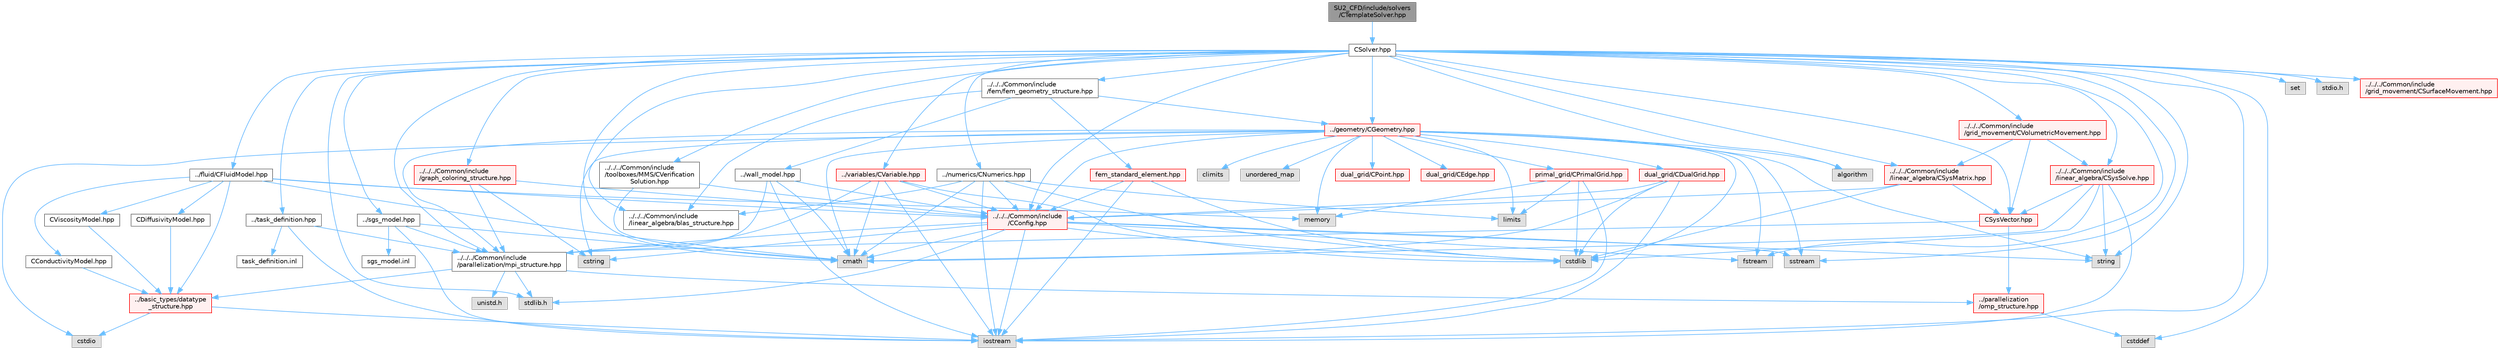 digraph "SU2_CFD/include/solvers/CTemplateSolver.hpp"
{
 // LATEX_PDF_SIZE
  bgcolor="transparent";
  edge [fontname=Helvetica,fontsize=10,labelfontname=Helvetica,labelfontsize=10];
  node [fontname=Helvetica,fontsize=10,shape=box,height=0.2,width=0.4];
  Node1 [id="Node000001",label="SU2_CFD/include/solvers\l/CTemplateSolver.hpp",height=0.2,width=0.4,color="gray40", fillcolor="grey60", style="filled", fontcolor="black",tooltip="Headers of the CTemplateSolver class."];
  Node1 -> Node2 [id="edge1_Node000001_Node000002",color="steelblue1",style="solid",tooltip=" "];
  Node2 [id="Node000002",label="CSolver.hpp",height=0.2,width=0.4,color="grey40", fillcolor="white", style="filled",URL="$CSolver_8hpp.html",tooltip="Headers of the CSolver class which is inherited by all of the other solvers."];
  Node2 -> Node3 [id="edge2_Node000002_Node000003",color="steelblue1",style="solid",tooltip=" "];
  Node3 [id="Node000003",label="../../../Common/include\l/parallelization/mpi_structure.hpp",height=0.2,width=0.4,color="grey40", fillcolor="white", style="filled",URL="$mpi__structure_8hpp.html",tooltip="Headers of the mpi interface for generalized datatypes. The subroutines and functions are in the mpi_..."];
  Node3 -> Node4 [id="edge3_Node000003_Node000004",color="steelblue1",style="solid",tooltip=" "];
  Node4 [id="Node000004",label="stdlib.h",height=0.2,width=0.4,color="grey60", fillcolor="#E0E0E0", style="filled",tooltip=" "];
  Node3 -> Node5 [id="edge4_Node000003_Node000005",color="steelblue1",style="solid",tooltip=" "];
  Node5 [id="Node000005",label="../basic_types/datatype\l_structure.hpp",height=0.2,width=0.4,color="red", fillcolor="#FFF0F0", style="filled",URL="$datatype__structure_8hpp.html",tooltip="Headers for generalized datatypes, defines an interface for AD types."];
  Node5 -> Node6 [id="edge5_Node000005_Node000006",color="steelblue1",style="solid",tooltip=" "];
  Node6 [id="Node000006",label="iostream",height=0.2,width=0.4,color="grey60", fillcolor="#E0E0E0", style="filled",tooltip=" "];
  Node5 -> Node8 [id="edge6_Node000005_Node000008",color="steelblue1",style="solid",tooltip=" "];
  Node8 [id="Node000008",label="cstdio",height=0.2,width=0.4,color="grey60", fillcolor="#E0E0E0", style="filled",tooltip=" "];
  Node3 -> Node15 [id="edge7_Node000003_Node000015",color="steelblue1",style="solid",tooltip=" "];
  Node15 [id="Node000015",label="unistd.h",height=0.2,width=0.4,color="grey60", fillcolor="#E0E0E0", style="filled",tooltip=" "];
  Node3 -> Node12 [id="edge8_Node000003_Node000012",color="steelblue1",style="solid",tooltip=" "];
  Node12 [id="Node000012",label="../parallelization\l/omp_structure.hpp",height=0.2,width=0.4,color="red", fillcolor="#FFF0F0", style="filled",URL="$omp__structure_8hpp.html",tooltip="OpenMP interface header, provides compatibility functions if the code is built without OpenMP support..."];
  Node12 -> Node13 [id="edge9_Node000012_Node000013",color="steelblue1",style="solid",tooltip=" "];
  Node13 [id="Node000013",label="cstddef",height=0.2,width=0.4,color="grey60", fillcolor="#E0E0E0", style="filled",tooltip=" "];
  Node2 -> Node16 [id="edge10_Node000002_Node000016",color="steelblue1",style="solid",tooltip=" "];
  Node16 [id="Node000016",label="cmath",height=0.2,width=0.4,color="grey60", fillcolor="#E0E0E0", style="filled",tooltip=" "];
  Node2 -> Node13 [id="edge11_Node000002_Node000013",color="steelblue1",style="solid",tooltip=" "];
  Node2 -> Node17 [id="edge12_Node000002_Node000017",color="steelblue1",style="solid",tooltip=" "];
  Node17 [id="Node000017",label="string",height=0.2,width=0.4,color="grey60", fillcolor="#E0E0E0", style="filled",tooltip=" "];
  Node2 -> Node18 [id="edge13_Node000002_Node000018",color="steelblue1",style="solid",tooltip=" "];
  Node18 [id="Node000018",label="fstream",height=0.2,width=0.4,color="grey60", fillcolor="#E0E0E0", style="filled",tooltip=" "];
  Node2 -> Node19 [id="edge14_Node000002_Node000019",color="steelblue1",style="solid",tooltip=" "];
  Node19 [id="Node000019",label="sstream",height=0.2,width=0.4,color="grey60", fillcolor="#E0E0E0", style="filled",tooltip=" "];
  Node2 -> Node20 [id="edge15_Node000002_Node000020",color="steelblue1",style="solid",tooltip=" "];
  Node20 [id="Node000020",label="algorithm",height=0.2,width=0.4,color="grey60", fillcolor="#E0E0E0", style="filled",tooltip=" "];
  Node2 -> Node6 [id="edge16_Node000002_Node000006",color="steelblue1",style="solid",tooltip=" "];
  Node2 -> Node21 [id="edge17_Node000002_Node000021",color="steelblue1",style="solid",tooltip=" "];
  Node21 [id="Node000021",label="set",height=0.2,width=0.4,color="grey60", fillcolor="#E0E0E0", style="filled",tooltip=" "];
  Node2 -> Node4 [id="edge18_Node000002_Node000004",color="steelblue1",style="solid",tooltip=" "];
  Node2 -> Node22 [id="edge19_Node000002_Node000022",color="steelblue1",style="solid",tooltip=" "];
  Node22 [id="Node000022",label="stdio.h",height=0.2,width=0.4,color="grey60", fillcolor="#E0E0E0", style="filled",tooltip=" "];
  Node2 -> Node23 [id="edge20_Node000002_Node000023",color="steelblue1",style="solid",tooltip=" "];
  Node23 [id="Node000023",label="../fluid/CFluidModel.hpp",height=0.2,width=0.4,color="grey40", fillcolor="white", style="filled",URL="$CFluidModel_8hpp.html",tooltip="Defines the main fluid model class for thermophysical properties."];
  Node23 -> Node16 [id="edge21_Node000023_Node000016",color="steelblue1",style="solid",tooltip=" "];
  Node23 -> Node24 [id="edge22_Node000023_Node000024",color="steelblue1",style="solid",tooltip=" "];
  Node24 [id="Node000024",label="memory",height=0.2,width=0.4,color="grey60", fillcolor="#E0E0E0", style="filled",tooltip=" "];
  Node23 -> Node25 [id="edge23_Node000023_Node000025",color="steelblue1",style="solid",tooltip=" "];
  Node25 [id="Node000025",label="../../../Common/include\l/CConfig.hpp",height=0.2,width=0.4,color="red", fillcolor="#FFF0F0", style="filled",URL="$CConfig_8hpp.html",tooltip="All the information about the definition of the physical problem. The subroutines and functions are i..."];
  Node25 -> Node3 [id="edge24_Node000025_Node000003",color="steelblue1",style="solid",tooltip=" "];
  Node25 -> Node6 [id="edge25_Node000025_Node000006",color="steelblue1",style="solid",tooltip=" "];
  Node25 -> Node26 [id="edge26_Node000025_Node000026",color="steelblue1",style="solid",tooltip=" "];
  Node26 [id="Node000026",label="cstdlib",height=0.2,width=0.4,color="grey60", fillcolor="#E0E0E0", style="filled",tooltip=" "];
  Node25 -> Node18 [id="edge27_Node000025_Node000018",color="steelblue1",style="solid",tooltip=" "];
  Node25 -> Node19 [id="edge28_Node000025_Node000019",color="steelblue1",style="solid",tooltip=" "];
  Node25 -> Node17 [id="edge29_Node000025_Node000017",color="steelblue1",style="solid",tooltip=" "];
  Node25 -> Node27 [id="edge30_Node000025_Node000027",color="steelblue1",style="solid",tooltip=" "];
  Node27 [id="Node000027",label="cstring",height=0.2,width=0.4,color="grey60", fillcolor="#E0E0E0", style="filled",tooltip=" "];
  Node25 -> Node4 [id="edge31_Node000025_Node000004",color="steelblue1",style="solid",tooltip=" "];
  Node25 -> Node16 [id="edge32_Node000025_Node000016",color="steelblue1",style="solid",tooltip=" "];
  Node23 -> Node5 [id="edge33_Node000023_Node000005",color="steelblue1",style="solid",tooltip=" "];
  Node23 -> Node44 [id="edge34_Node000023_Node000044",color="steelblue1",style="solid",tooltip=" "];
  Node44 [id="Node000044",label="CConductivityModel.hpp",height=0.2,width=0.4,color="grey40", fillcolor="white", style="filled",URL="$CConductivityModel_8hpp.html",tooltip="Defines an interface class for thermal conductivity models."];
  Node44 -> Node5 [id="edge35_Node000044_Node000005",color="steelblue1",style="solid",tooltip=" "];
  Node23 -> Node45 [id="edge36_Node000023_Node000045",color="steelblue1",style="solid",tooltip=" "];
  Node45 [id="Node000045",label="CViscosityModel.hpp",height=0.2,width=0.4,color="grey40", fillcolor="white", style="filled",URL="$CViscosityModel_8hpp.html",tooltip="Interface class for defining laminar viscosity models."];
  Node45 -> Node5 [id="edge37_Node000045_Node000005",color="steelblue1",style="solid",tooltip=" "];
  Node23 -> Node46 [id="edge38_Node000023_Node000046",color="steelblue1",style="solid",tooltip=" "];
  Node46 [id="Node000046",label="CDiffusivityModel.hpp",height=0.2,width=0.4,color="grey40", fillcolor="white", style="filled",URL="$CDiffusivityModel_8hpp.html",tooltip="Interface class for defining mass diffusivity models."];
  Node46 -> Node5 [id="edge39_Node000046_Node000005",color="steelblue1",style="solid",tooltip=" "];
  Node2 -> Node47 [id="edge40_Node000002_Node000047",color="steelblue1",style="solid",tooltip=" "];
  Node47 [id="Node000047",label="../task_definition.hpp",height=0.2,width=0.4,color="grey40", fillcolor="white", style="filled",URL="$task__definition_8hpp.html",tooltip="Header of the task definition class for the SU2 solvers."];
  Node47 -> Node3 [id="edge41_Node000047_Node000003",color="steelblue1",style="solid",tooltip=" "];
  Node47 -> Node6 [id="edge42_Node000047_Node000006",color="steelblue1",style="solid",tooltip=" "];
  Node47 -> Node48 [id="edge43_Node000047_Node000048",color="steelblue1",style="solid",tooltip=" "];
  Node48 [id="Node000048",label="task_definition.inl",height=0.2,width=0.4,color="grey40", fillcolor="white", style="filled",URL="$task__definition_8inl.html",tooltip="In-Line subroutines of the task_definition.hpp file."];
  Node2 -> Node49 [id="edge44_Node000002_Node000049",color="steelblue1",style="solid",tooltip=" "];
  Node49 [id="Node000049",label="../numerics/CNumerics.hpp",height=0.2,width=0.4,color="grey40", fillcolor="white", style="filled",URL="$CNumerics_8hpp.html",tooltip="Declaration of the base numerics class, the implementation is in the CNumerics.cpp file."];
  Node49 -> Node16 [id="edge45_Node000049_Node000016",color="steelblue1",style="solid",tooltip=" "];
  Node49 -> Node6 [id="edge46_Node000049_Node000006",color="steelblue1",style="solid",tooltip=" "];
  Node49 -> Node50 [id="edge47_Node000049_Node000050",color="steelblue1",style="solid",tooltip=" "];
  Node50 [id="Node000050",label="limits",height=0.2,width=0.4,color="grey60", fillcolor="#E0E0E0", style="filled",tooltip=" "];
  Node49 -> Node26 [id="edge48_Node000049_Node000026",color="steelblue1",style="solid",tooltip=" "];
  Node49 -> Node25 [id="edge49_Node000049_Node000025",color="steelblue1",style="solid",tooltip=" "];
  Node49 -> Node51 [id="edge50_Node000049_Node000051",color="steelblue1",style="solid",tooltip=" "];
  Node51 [id="Node000051",label="../../../Common/include\l/linear_algebra/blas_structure.hpp",height=0.2,width=0.4,color="grey40", fillcolor="white", style="filled",URL="$blas__structure_8hpp.html",tooltip="Include files and headers of the functions for matrix and vector operations, which are typically foun..."];
  Node2 -> Node52 [id="edge51_Node000002_Node000052",color="steelblue1",style="solid",tooltip=" "];
  Node52 [id="Node000052",label="../sgs_model.hpp",height=0.2,width=0.4,color="grey40", fillcolor="white", style="filled",URL="$sgs__model_8hpp.html",tooltip="Headers of the LES subgrid scale models of the SU2 solvers."];
  Node52 -> Node3 [id="edge52_Node000052_Node000003",color="steelblue1",style="solid",tooltip=" "];
  Node52 -> Node6 [id="edge53_Node000052_Node000006",color="steelblue1",style="solid",tooltip=" "];
  Node52 -> Node16 [id="edge54_Node000052_Node000016",color="steelblue1",style="solid",tooltip=" "];
  Node52 -> Node53 [id="edge55_Node000052_Node000053",color="steelblue1",style="solid",tooltip=" "];
  Node53 [id="Node000053",label="sgs_model.inl",height=0.2,width=0.4,color="grey40", fillcolor="white", style="filled",URL="$sgs__model_8inl.html",tooltip="In-Line subroutines of the sgs_model.hpp file."];
  Node2 -> Node54 [id="edge56_Node000002_Node000054",color="steelblue1",style="solid",tooltip=" "];
  Node54 [id="Node000054",label="../../../Common/include\l/fem/fem_geometry_structure.hpp",height=0.2,width=0.4,color="grey40", fillcolor="white", style="filled",URL="$fem__geometry__structure_8hpp.html",tooltip="Headers of the main subroutines for creating the geometrical structure for the FEM solver...."];
  Node54 -> Node55 [id="edge57_Node000054_Node000055",color="steelblue1",style="solid",tooltip=" "];
  Node55 [id="Node000055",label="../geometry/CGeometry.hpp",height=0.2,width=0.4,color="red", fillcolor="#FFF0F0", style="filled",URL="$CGeometry_8hpp.html",tooltip="Headers of the main subroutines for creating the geometrical structure. The subroutines and functions..."];
  Node55 -> Node50 [id="edge58_Node000055_Node000050",color="steelblue1",style="solid",tooltip=" "];
  Node55 -> Node3 [id="edge59_Node000055_Node000003",color="steelblue1",style="solid",tooltip=" "];
  Node55 -> Node17 [id="edge60_Node000055_Node000017",color="steelblue1",style="solid",tooltip=" "];
  Node55 -> Node18 [id="edge61_Node000055_Node000018",color="steelblue1",style="solid",tooltip=" "];
  Node55 -> Node19 [id="edge62_Node000055_Node000019",color="steelblue1",style="solid",tooltip=" "];
  Node55 -> Node16 [id="edge63_Node000055_Node000016",color="steelblue1",style="solid",tooltip=" "];
  Node55 -> Node20 [id="edge64_Node000055_Node000020",color="steelblue1",style="solid",tooltip=" "];
  Node55 -> Node27 [id="edge65_Node000055_Node000027",color="steelblue1",style="solid",tooltip=" "];
  Node55 -> Node8 [id="edge66_Node000055_Node000008",color="steelblue1",style="solid",tooltip=" "];
  Node55 -> Node26 [id="edge67_Node000055_Node000026",color="steelblue1",style="solid",tooltip=" "];
  Node55 -> Node56 [id="edge68_Node000055_Node000056",color="steelblue1",style="solid",tooltip=" "];
  Node56 [id="Node000056",label="climits",height=0.2,width=0.4,color="grey60", fillcolor="#E0E0E0", style="filled",tooltip=" "];
  Node55 -> Node24 [id="edge69_Node000055_Node000024",color="steelblue1",style="solid",tooltip=" "];
  Node55 -> Node57 [id="edge70_Node000055_Node000057",color="steelblue1",style="solid",tooltip=" "];
  Node57 [id="Node000057",label="unordered_map",height=0.2,width=0.4,color="grey60", fillcolor="#E0E0E0", style="filled",tooltip=" "];
  Node55 -> Node58 [id="edge71_Node000055_Node000058",color="steelblue1",style="solid",tooltip=" "];
  Node58 [id="Node000058",label="primal_grid/CPrimalGrid.hpp",height=0.2,width=0.4,color="red", fillcolor="#FFF0F0", style="filled",URL="$CPrimalGrid_8hpp.html",tooltip="Headers of the main subroutines for storing the primal grid structure. The subroutines and functions ..."];
  Node58 -> Node6 [id="edge72_Node000058_Node000006",color="steelblue1",style="solid",tooltip=" "];
  Node58 -> Node50 [id="edge73_Node000058_Node000050",color="steelblue1",style="solid",tooltip=" "];
  Node58 -> Node26 [id="edge74_Node000058_Node000026",color="steelblue1",style="solid",tooltip=" "];
  Node58 -> Node24 [id="edge75_Node000058_Node000024",color="steelblue1",style="solid",tooltip=" "];
  Node55 -> Node59 [id="edge76_Node000055_Node000059",color="steelblue1",style="solid",tooltip=" "];
  Node59 [id="Node000059",label="dual_grid/CDualGrid.hpp",height=0.2,width=0.4,color="red", fillcolor="#FFF0F0", style="filled",URL="$CDualGrid_8hpp.html",tooltip="Headers of the main subroutines for doing the complete dual grid structure. The subroutines and funct..."];
  Node59 -> Node16 [id="edge77_Node000059_Node000016",color="steelblue1",style="solid",tooltip=" "];
  Node59 -> Node6 [id="edge78_Node000059_Node000006",color="steelblue1",style="solid",tooltip=" "];
  Node59 -> Node26 [id="edge79_Node000059_Node000026",color="steelblue1",style="solid",tooltip=" "];
  Node59 -> Node25 [id="edge80_Node000059_Node000025",color="steelblue1",style="solid",tooltip=" "];
  Node55 -> Node60 [id="edge81_Node000055_Node000060",color="steelblue1",style="solid",tooltip=" "];
  Node60 [id="Node000060",label="dual_grid/CPoint.hpp",height=0.2,width=0.4,color="red", fillcolor="#FFF0F0", style="filled",URL="$CPoint_8hpp.html",tooltip="Declaration of the point class that stores geometric and adjacency information for dual control volum..."];
  Node55 -> Node64 [id="edge82_Node000055_Node000064",color="steelblue1",style="solid",tooltip=" "];
  Node64 [id="Node000064",label="dual_grid/CEdge.hpp",height=0.2,width=0.4,color="red", fillcolor="#FFF0F0", style="filled",URL="$CEdge_8hpp.html",tooltip="Declaration of the edge class CEdge.cpp file."];
  Node55 -> Node25 [id="edge83_Node000055_Node000025",color="steelblue1",style="solid",tooltip=" "];
  Node54 -> Node72 [id="edge84_Node000054_Node000072",color="steelblue1",style="solid",tooltip=" "];
  Node72 [id="Node000072",label="fem_standard_element.hpp",height=0.2,width=0.4,color="red", fillcolor="#FFF0F0", style="filled",URL="$fem__standard__element_8hpp.html",tooltip="Headers of the main functions for the FEM standard elements. The functions are in the fem_standard_el..."];
  Node72 -> Node6 [id="edge85_Node000072_Node000006",color="steelblue1",style="solid",tooltip=" "];
  Node72 -> Node26 [id="edge86_Node000072_Node000026",color="steelblue1",style="solid",tooltip=" "];
  Node72 -> Node25 [id="edge87_Node000072_Node000025",color="steelblue1",style="solid",tooltip=" "];
  Node54 -> Node73 [id="edge88_Node000054_Node000073",color="steelblue1",style="solid",tooltip=" "];
  Node73 [id="Node000073",label="../wall_model.hpp",height=0.2,width=0.4,color="grey40", fillcolor="white", style="filled",URL="$wall__model_8hpp.html",tooltip="Headers for the wall model functions for large eddy simulations."];
  Node73 -> Node3 [id="edge89_Node000073_Node000003",color="steelblue1",style="solid",tooltip=" "];
  Node73 -> Node25 [id="edge90_Node000073_Node000025",color="steelblue1",style="solid",tooltip=" "];
  Node73 -> Node6 [id="edge91_Node000073_Node000006",color="steelblue1",style="solid",tooltip=" "];
  Node73 -> Node16 [id="edge92_Node000073_Node000016",color="steelblue1",style="solid",tooltip=" "];
  Node54 -> Node51 [id="edge93_Node000054_Node000051",color="steelblue1",style="solid",tooltip=" "];
  Node2 -> Node55 [id="edge94_Node000002_Node000055",color="steelblue1",style="solid",tooltip=" "];
  Node2 -> Node25 [id="edge95_Node000002_Node000025",color="steelblue1",style="solid",tooltip=" "];
  Node2 -> Node74 [id="edge96_Node000002_Node000074",color="steelblue1",style="solid",tooltip=" "];
  Node74 [id="Node000074",label="../../../Common/include\l/linear_algebra/CSysMatrix.hpp",height=0.2,width=0.4,color="red", fillcolor="#FFF0F0", style="filled",URL="$CSysMatrix_8hpp.html",tooltip="Declaration of the block-sparse matrix class. The implemtation is in CSysMatrix.cpp."];
  Node74 -> Node25 [id="edge97_Node000074_Node000025",color="steelblue1",style="solid",tooltip=" "];
  Node74 -> Node75 [id="edge98_Node000074_Node000075",color="steelblue1",style="solid",tooltip=" "];
  Node75 [id="Node000075",label="CSysVector.hpp",height=0.2,width=0.4,color="red", fillcolor="#FFF0F0", style="filled",URL="$CSysVector_8hpp.html",tooltip="Declararion and inlines of the vector class used in the solution of large, distributed,..."];
  Node75 -> Node3 [id="edge99_Node000075_Node000003",color="steelblue1",style="solid",tooltip=" "];
  Node75 -> Node12 [id="edge100_Node000075_Node000012",color="steelblue1",style="solid",tooltip=" "];
  Node74 -> Node26 [id="edge101_Node000074_Node000026",color="steelblue1",style="solid",tooltip=" "];
  Node2 -> Node75 [id="edge102_Node000002_Node000075",color="steelblue1",style="solid",tooltip=" "];
  Node2 -> Node78 [id="edge103_Node000002_Node000078",color="steelblue1",style="solid",tooltip=" "];
  Node78 [id="Node000078",label="../../../Common/include\l/linear_algebra/CSysSolve.hpp",height=0.2,width=0.4,color="red", fillcolor="#FFF0F0", style="filled",URL="$CSysSolve_8hpp.html",tooltip="Headers for the classes related to linear solvers (CG, FGMRES, etc) The subroutines and functions are..."];
  Node78 -> Node16 [id="edge104_Node000078_Node000016",color="steelblue1",style="solid",tooltip=" "];
  Node78 -> Node6 [id="edge105_Node000078_Node000006",color="steelblue1",style="solid",tooltip=" "];
  Node78 -> Node26 [id="edge106_Node000078_Node000026",color="steelblue1",style="solid",tooltip=" "];
  Node78 -> Node17 [id="edge107_Node000078_Node000017",color="steelblue1",style="solid",tooltip=" "];
  Node78 -> Node75 [id="edge108_Node000078_Node000075",color="steelblue1",style="solid",tooltip=" "];
  Node2 -> Node80 [id="edge109_Node000002_Node000080",color="steelblue1",style="solid",tooltip=" "];
  Node80 [id="Node000080",label="../../../Common/include\l/grid_movement/CSurfaceMovement.hpp",height=0.2,width=0.4,color="red", fillcolor="#FFF0F0", style="filled",URL="$CSurfaceMovement_8hpp.html",tooltip="Headers of the CSurfaceMovement class."];
  Node2 -> Node84 [id="edge110_Node000002_Node000084",color="steelblue1",style="solid",tooltip=" "];
  Node84 [id="Node000084",label="../../../Common/include\l/grid_movement/CVolumetricMovement.hpp",height=0.2,width=0.4,color="red", fillcolor="#FFF0F0", style="filled",URL="$CVolumetricMovement_8hpp.html",tooltip="Headers of the CVolumetricMovement class."];
  Node84 -> Node74 [id="edge111_Node000084_Node000074",color="steelblue1",style="solid",tooltip=" "];
  Node84 -> Node75 [id="edge112_Node000084_Node000075",color="steelblue1",style="solid",tooltip=" "];
  Node84 -> Node78 [id="edge113_Node000084_Node000078",color="steelblue1",style="solid",tooltip=" "];
  Node2 -> Node51 [id="edge114_Node000002_Node000051",color="steelblue1",style="solid",tooltip=" "];
  Node2 -> Node85 [id="edge115_Node000002_Node000085",color="steelblue1",style="solid",tooltip=" "];
  Node85 [id="Node000085",label="../../../Common/include\l/graph_coloring_structure.hpp",height=0.2,width=0.4,color="red", fillcolor="#FFF0F0", style="filled",URL="$graph__coloring__structure_8hpp.html",tooltip="Include files and headers of the functions to carry out a coloring of a given graph...."];
  Node85 -> Node3 [id="edge116_Node000085_Node000003",color="steelblue1",style="solid",tooltip=" "];
  Node85 -> Node25 [id="edge117_Node000085_Node000025",color="steelblue1",style="solid",tooltip=" "];
  Node85 -> Node27 [id="edge118_Node000085_Node000027",color="steelblue1",style="solid",tooltip=" "];
  Node2 -> Node86 [id="edge119_Node000002_Node000086",color="steelblue1",style="solid",tooltip=" "];
  Node86 [id="Node000086",label="../../../Common/include\l/toolboxes/MMS/CVerification\lSolution.hpp",height=0.2,width=0.4,color="grey40", fillcolor="white", style="filled",URL="$CVerificationSolution_8hpp.html",tooltip="Header file for the base class CVerificationSolution. The implementations are in the CVerificationSol..."];
  Node86 -> Node16 [id="edge120_Node000086_Node000016",color="steelblue1",style="solid",tooltip=" "];
  Node86 -> Node25 [id="edge121_Node000086_Node000025",color="steelblue1",style="solid",tooltip=" "];
  Node2 -> Node87 [id="edge122_Node000002_Node000087",color="steelblue1",style="solid",tooltip=" "];
  Node87 [id="Node000087",label="../variables/CVariable.hpp",height=0.2,width=0.4,color="red", fillcolor="#FFF0F0", style="filled",URL="$CVariable_8hpp.html",tooltip="Declaration and inlines of the parent class for defining problem variables, function definitions in f..."];
  Node87 -> Node3 [id="edge123_Node000087_Node000003",color="steelblue1",style="solid",tooltip=" "];
  Node87 -> Node16 [id="edge124_Node000087_Node000016",color="steelblue1",style="solid",tooltip=" "];
  Node87 -> Node6 [id="edge125_Node000087_Node000006",color="steelblue1",style="solid",tooltip=" "];
  Node87 -> Node26 [id="edge126_Node000087_Node000026",color="steelblue1",style="solid",tooltip=" "];
  Node87 -> Node25 [id="edge127_Node000087_Node000025",color="steelblue1",style="solid",tooltip=" "];
}
